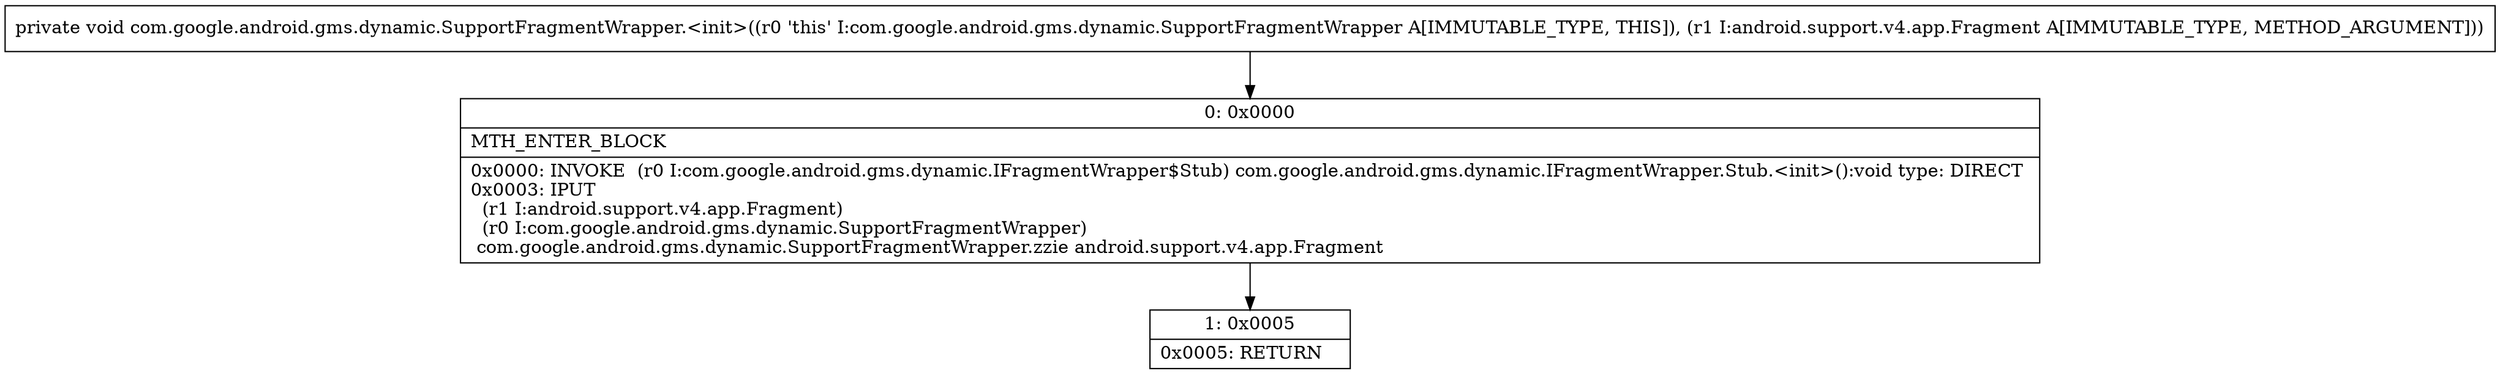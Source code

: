 digraph "CFG forcom.google.android.gms.dynamic.SupportFragmentWrapper.\<init\>(Landroid\/support\/v4\/app\/Fragment;)V" {
Node_0 [shape=record,label="{0\:\ 0x0000|MTH_ENTER_BLOCK\l|0x0000: INVOKE  (r0 I:com.google.android.gms.dynamic.IFragmentWrapper$Stub) com.google.android.gms.dynamic.IFragmentWrapper.Stub.\<init\>():void type: DIRECT \l0x0003: IPUT  \l  (r1 I:android.support.v4.app.Fragment)\l  (r0 I:com.google.android.gms.dynamic.SupportFragmentWrapper)\l com.google.android.gms.dynamic.SupportFragmentWrapper.zzie android.support.v4.app.Fragment \l}"];
Node_1 [shape=record,label="{1\:\ 0x0005|0x0005: RETURN   \l}"];
MethodNode[shape=record,label="{private void com.google.android.gms.dynamic.SupportFragmentWrapper.\<init\>((r0 'this' I:com.google.android.gms.dynamic.SupportFragmentWrapper A[IMMUTABLE_TYPE, THIS]), (r1 I:android.support.v4.app.Fragment A[IMMUTABLE_TYPE, METHOD_ARGUMENT])) }"];
MethodNode -> Node_0;
Node_0 -> Node_1;
}

